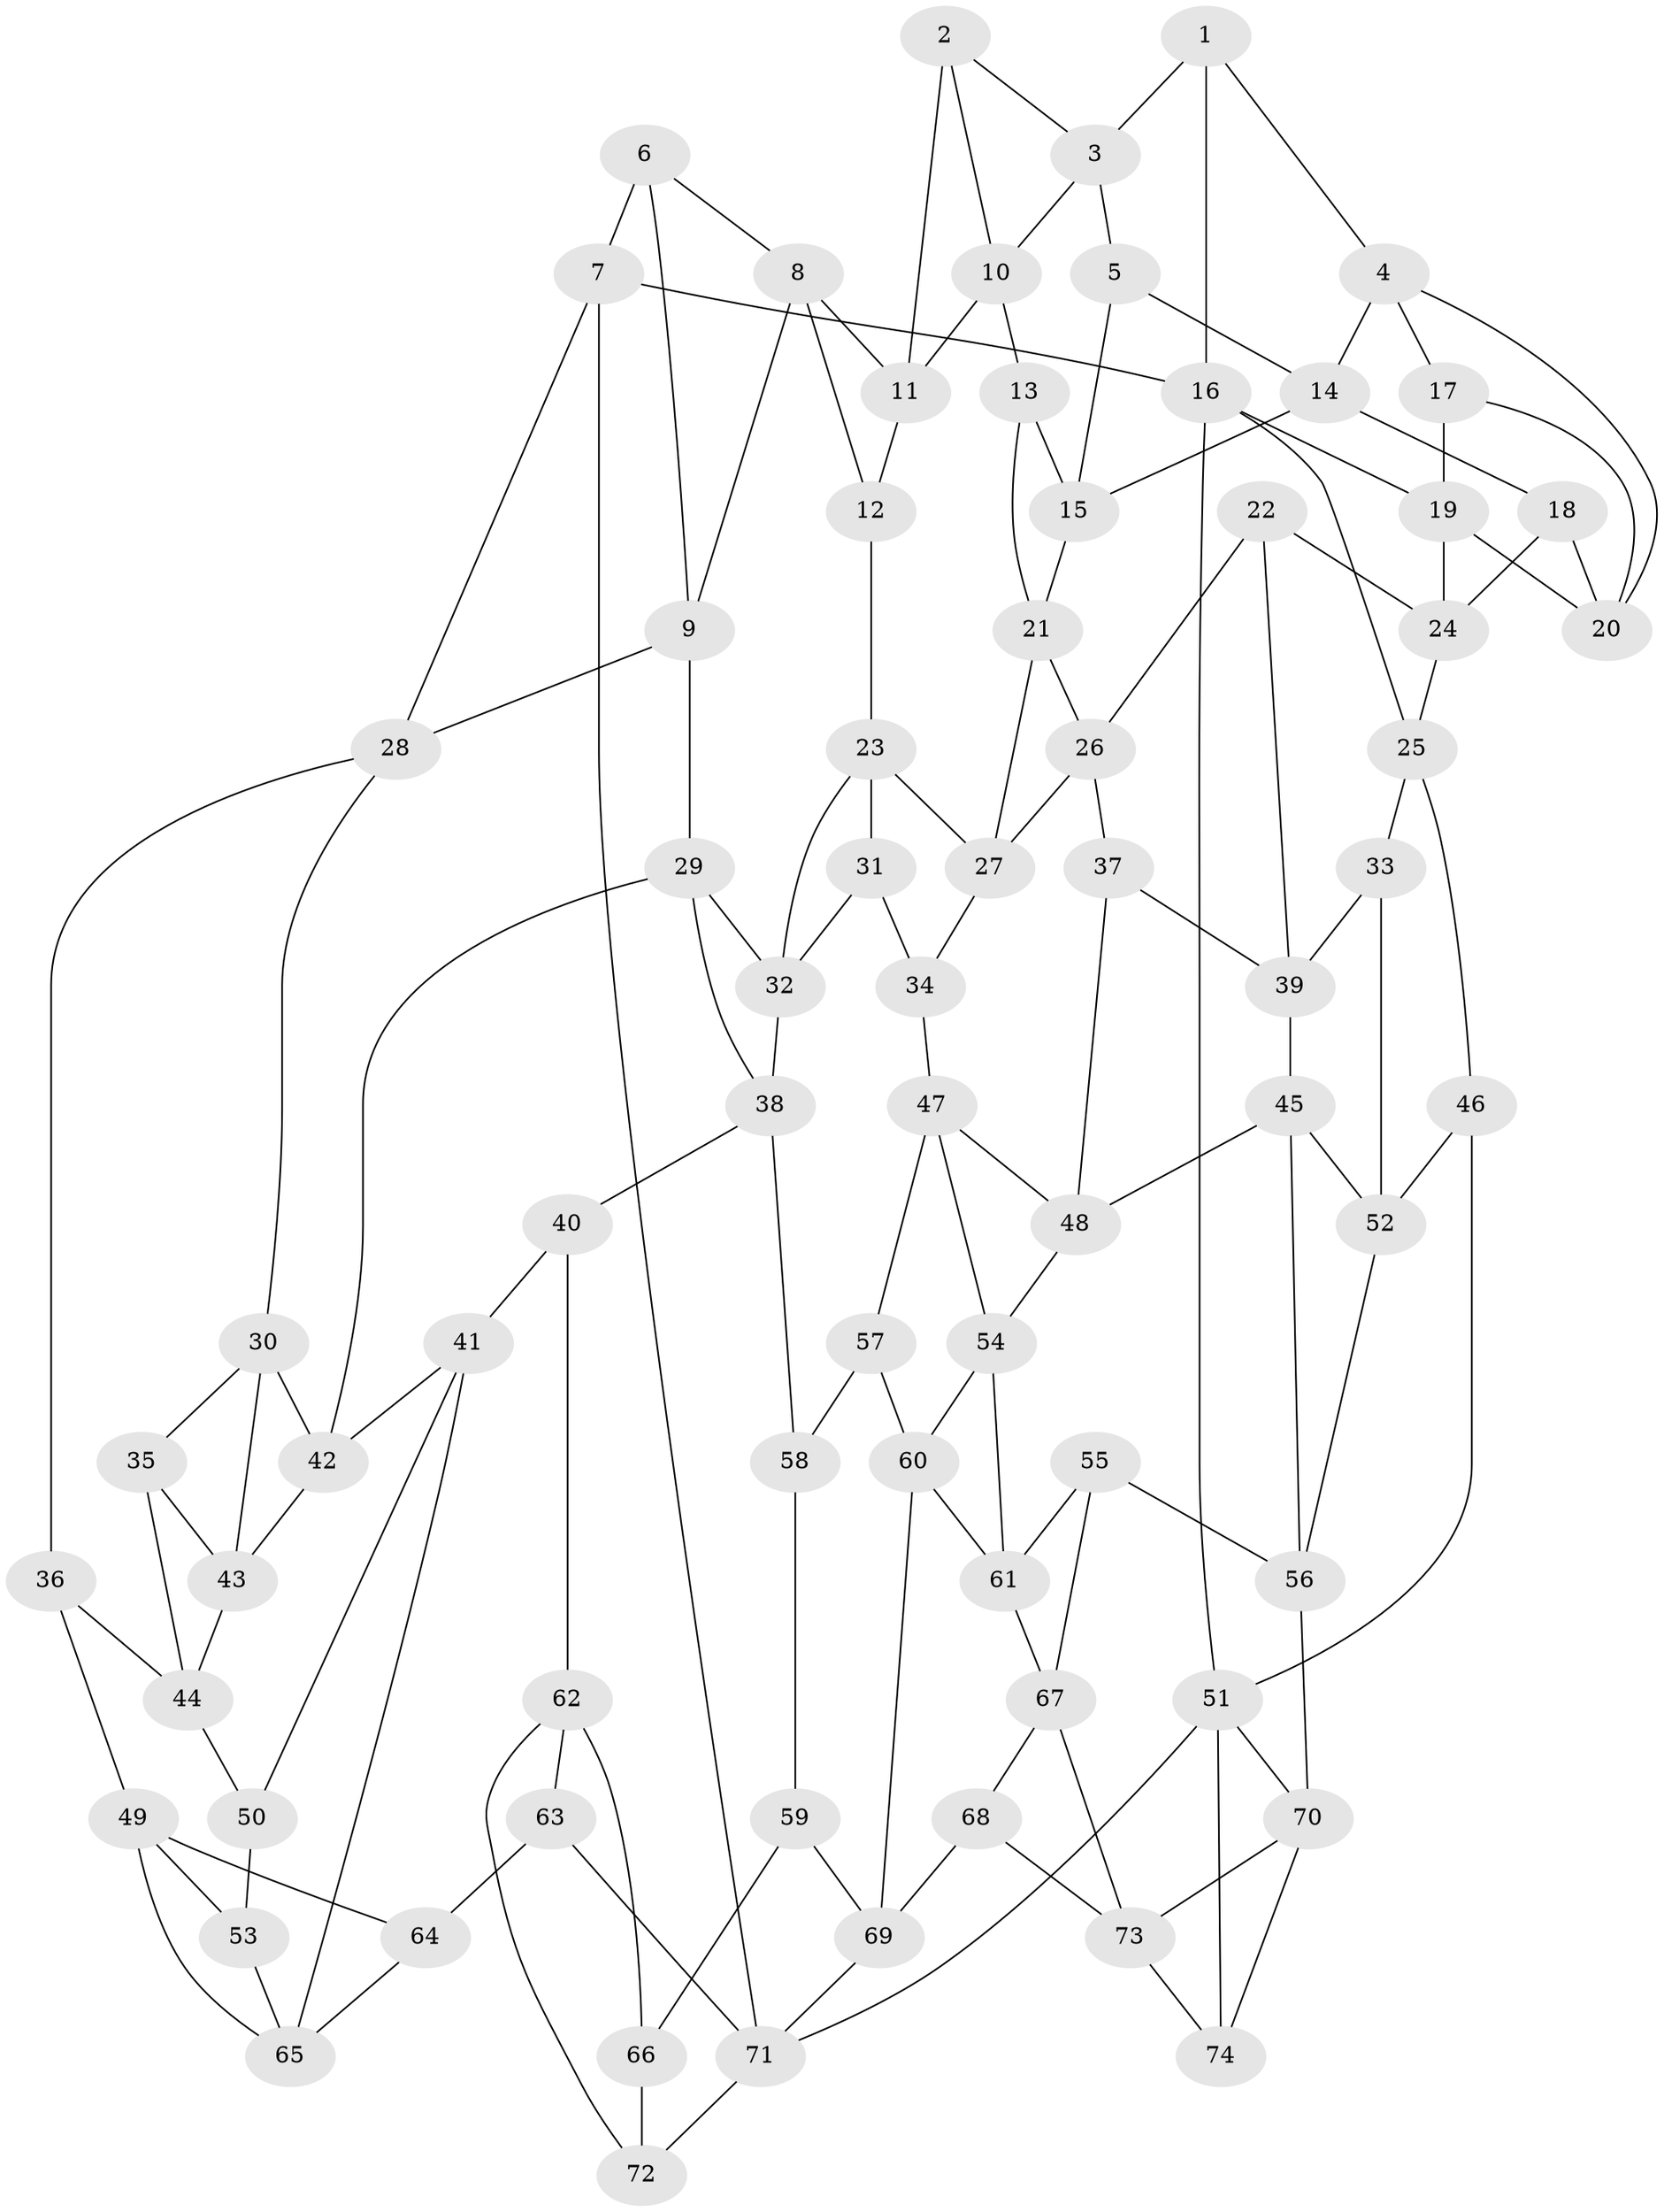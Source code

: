 // original degree distribution, {3: 0.013605442176870748, 4: 0.22448979591836735, 5: 0.5578231292517006, 6: 0.20408163265306123}
// Generated by graph-tools (version 1.1) at 2025/03/03/09/25 03:03:20]
// undirected, 74 vertices, 135 edges
graph export_dot {
graph [start="1"]
  node [color=gray90,style=filled];
  1;
  2;
  3;
  4;
  5;
  6;
  7;
  8;
  9;
  10;
  11;
  12;
  13;
  14;
  15;
  16;
  17;
  18;
  19;
  20;
  21;
  22;
  23;
  24;
  25;
  26;
  27;
  28;
  29;
  30;
  31;
  32;
  33;
  34;
  35;
  36;
  37;
  38;
  39;
  40;
  41;
  42;
  43;
  44;
  45;
  46;
  47;
  48;
  49;
  50;
  51;
  52;
  53;
  54;
  55;
  56;
  57;
  58;
  59;
  60;
  61;
  62;
  63;
  64;
  65;
  66;
  67;
  68;
  69;
  70;
  71;
  72;
  73;
  74;
  1 -- 3 [weight=1.0];
  1 -- 4 [weight=1.0];
  1 -- 16 [weight=1.0];
  2 -- 3 [weight=1.0];
  2 -- 10 [weight=1.0];
  2 -- 11 [weight=2.0];
  3 -- 5 [weight=1.0];
  3 -- 10 [weight=1.0];
  4 -- 14 [weight=1.0];
  4 -- 17 [weight=1.0];
  4 -- 20 [weight=1.0];
  5 -- 14 [weight=1.0];
  5 -- 15 [weight=1.0];
  6 -- 7 [weight=2.0];
  6 -- 8 [weight=1.0];
  6 -- 9 [weight=1.0];
  7 -- 16 [weight=1.0];
  7 -- 28 [weight=1.0];
  7 -- 71 [weight=1.0];
  8 -- 9 [weight=1.0];
  8 -- 11 [weight=1.0];
  8 -- 12 [weight=1.0];
  9 -- 28 [weight=1.0];
  9 -- 29 [weight=1.0];
  10 -- 11 [weight=1.0];
  10 -- 13 [weight=1.0];
  11 -- 12 [weight=1.0];
  12 -- 23 [weight=1.0];
  13 -- 15 [weight=1.0];
  13 -- 21 [weight=1.0];
  14 -- 15 [weight=1.0];
  14 -- 18 [weight=1.0];
  15 -- 21 [weight=1.0];
  16 -- 19 [weight=1.0];
  16 -- 25 [weight=1.0];
  16 -- 51 [weight=1.0];
  17 -- 19 [weight=1.0];
  17 -- 20 [weight=1.0];
  18 -- 20 [weight=1.0];
  18 -- 24 [weight=1.0];
  19 -- 20 [weight=1.0];
  19 -- 24 [weight=1.0];
  21 -- 26 [weight=1.0];
  21 -- 27 [weight=1.0];
  22 -- 24 [weight=1.0];
  22 -- 26 [weight=1.0];
  22 -- 39 [weight=1.0];
  23 -- 27 [weight=1.0];
  23 -- 31 [weight=1.0];
  23 -- 32 [weight=1.0];
  24 -- 25 [weight=1.0];
  25 -- 33 [weight=1.0];
  25 -- 46 [weight=1.0];
  26 -- 27 [weight=1.0];
  26 -- 37 [weight=1.0];
  27 -- 34 [weight=1.0];
  28 -- 30 [weight=1.0];
  28 -- 36 [weight=1.0];
  29 -- 32 [weight=1.0];
  29 -- 38 [weight=1.0];
  29 -- 42 [weight=1.0];
  30 -- 35 [weight=1.0];
  30 -- 42 [weight=1.0];
  30 -- 43 [weight=1.0];
  31 -- 32 [weight=1.0];
  31 -- 34 [weight=2.0];
  32 -- 38 [weight=1.0];
  33 -- 39 [weight=1.0];
  33 -- 52 [weight=1.0];
  34 -- 47 [weight=1.0];
  35 -- 43 [weight=1.0];
  35 -- 44 [weight=1.0];
  36 -- 44 [weight=1.0];
  36 -- 49 [weight=1.0];
  37 -- 39 [weight=1.0];
  37 -- 48 [weight=1.0];
  38 -- 40 [weight=1.0];
  38 -- 58 [weight=1.0];
  39 -- 45 [weight=1.0];
  40 -- 41 [weight=1.0];
  40 -- 62 [weight=1.0];
  41 -- 42 [weight=1.0];
  41 -- 50 [weight=1.0];
  41 -- 65 [weight=1.0];
  42 -- 43 [weight=1.0];
  43 -- 44 [weight=1.0];
  44 -- 50 [weight=1.0];
  45 -- 48 [weight=1.0];
  45 -- 52 [weight=1.0];
  45 -- 56 [weight=1.0];
  46 -- 51 [weight=1.0];
  46 -- 52 [weight=1.0];
  47 -- 48 [weight=1.0];
  47 -- 54 [weight=1.0];
  47 -- 57 [weight=1.0];
  48 -- 54 [weight=1.0];
  49 -- 53 [weight=1.0];
  49 -- 64 [weight=1.0];
  49 -- 65 [weight=1.0];
  50 -- 53 [weight=2.0];
  51 -- 70 [weight=1.0];
  51 -- 71 [weight=1.0];
  51 -- 74 [weight=1.0];
  52 -- 56 [weight=1.0];
  53 -- 65 [weight=1.0];
  54 -- 60 [weight=1.0];
  54 -- 61 [weight=1.0];
  55 -- 56 [weight=1.0];
  55 -- 61 [weight=1.0];
  55 -- 67 [weight=1.0];
  56 -- 70 [weight=1.0];
  57 -- 58 [weight=2.0];
  57 -- 60 [weight=1.0];
  58 -- 59 [weight=1.0];
  59 -- 66 [weight=1.0];
  59 -- 69 [weight=1.0];
  60 -- 61 [weight=1.0];
  60 -- 69 [weight=1.0];
  61 -- 67 [weight=1.0];
  62 -- 63 [weight=1.0];
  62 -- 66 [weight=1.0];
  62 -- 72 [weight=1.0];
  63 -- 64 [weight=2.0];
  63 -- 71 [weight=1.0];
  64 -- 65 [weight=1.0];
  66 -- 72 [weight=2.0];
  67 -- 68 [weight=1.0];
  67 -- 73 [weight=1.0];
  68 -- 69 [weight=1.0];
  68 -- 73 [weight=1.0];
  69 -- 71 [weight=1.0];
  70 -- 73 [weight=1.0];
  70 -- 74 [weight=1.0];
  71 -- 72 [weight=1.0];
  73 -- 74 [weight=1.0];
}
